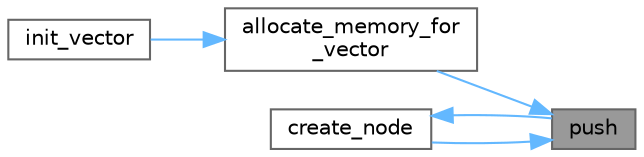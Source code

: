 digraph "push"
{
 // LATEX_PDF_SIZE
  bgcolor="transparent";
  edge [fontname=Helvetica,fontsize=10,labelfontname=Helvetica,labelfontsize=10];
  node [fontname=Helvetica,fontsize=10,shape=box,height=0.2,width=0.4];
  rankdir="RL";
  Node1 [id="Node000001",label="push",height=0.2,width=0.4,color="gray40", fillcolor="grey60", style="filled", fontcolor="black",tooltip="Добавить элемент в конец вектора."];
  Node1 -> Node2 [id="edge5_Node000001_Node000002",dir="back",color="steelblue1",style="solid",tooltip=" "];
  Node2 [id="Node000002",label="allocate_memory_for\l_vector",height=0.2,width=0.4,color="grey40", fillcolor="white", style="filled",URL="$mathemetica_8c.html#a522d4adf059058338603f89522cdfa3f",tooltip="Выделить память под новый вектор (используется внутри init_vector)."];
  Node2 -> Node3 [id="edge6_Node000002_Node000003",dir="back",color="steelblue1",style="solid",tooltip=" "];
  Node3 [id="Node000003",label="init_vector",height=0.2,width=0.4,color="grey40", fillcolor="white", style="filled",URL="$mathemetica_8c.html#a038b4b5cd1454b3458df2d923534bae6",tooltip="Инициализировать новый пустой вектор."];
  Node1 -> Node4 [id="edge7_Node000001_Node000004",dir="back",color="steelblue1",style="solid",tooltip=" "];
  Node4 [id="Node000004",label="create_node",height=0.2,width=0.4,color="grey40", fillcolor="white", style="filled",URL="$mathemetica_8c.html#af2c6f271cee0c0d88e2869f58c815667",tooltip=" "];
  Node4 -> Node1 [id="edge8_Node000004_Node000001",dir="back",color="steelblue1",style="solid",tooltip=" "];
}
